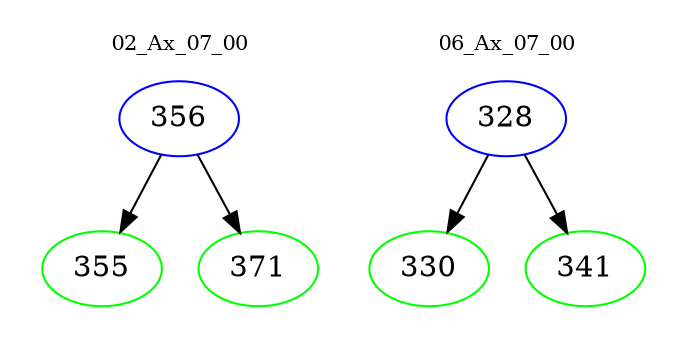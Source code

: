 digraph{
subgraph cluster_0 {
color = white
label = "02_Ax_07_00";
fontsize=10;
T0_356 [label="356", color="blue"]
T0_356 -> T0_355 [color="black"]
T0_355 [label="355", color="green"]
T0_356 -> T0_371 [color="black"]
T0_371 [label="371", color="green"]
}
subgraph cluster_1 {
color = white
label = "06_Ax_07_00";
fontsize=10;
T1_328 [label="328", color="blue"]
T1_328 -> T1_330 [color="black"]
T1_330 [label="330", color="green"]
T1_328 -> T1_341 [color="black"]
T1_341 [label="341", color="green"]
}
}
